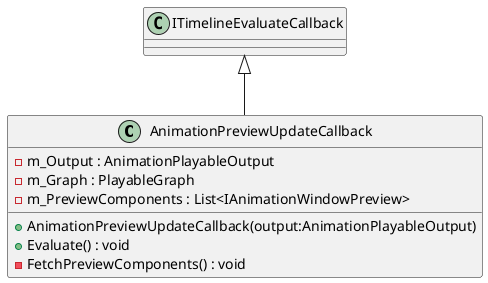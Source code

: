@startuml
class AnimationPreviewUpdateCallback {
    - m_Output : AnimationPlayableOutput
    - m_Graph : PlayableGraph
    - m_PreviewComponents : List<IAnimationWindowPreview>
    + AnimationPreviewUpdateCallback(output:AnimationPlayableOutput)
    + Evaluate() : void
    - FetchPreviewComponents() : void
}
ITimelineEvaluateCallback <|-- AnimationPreviewUpdateCallback
@enduml
